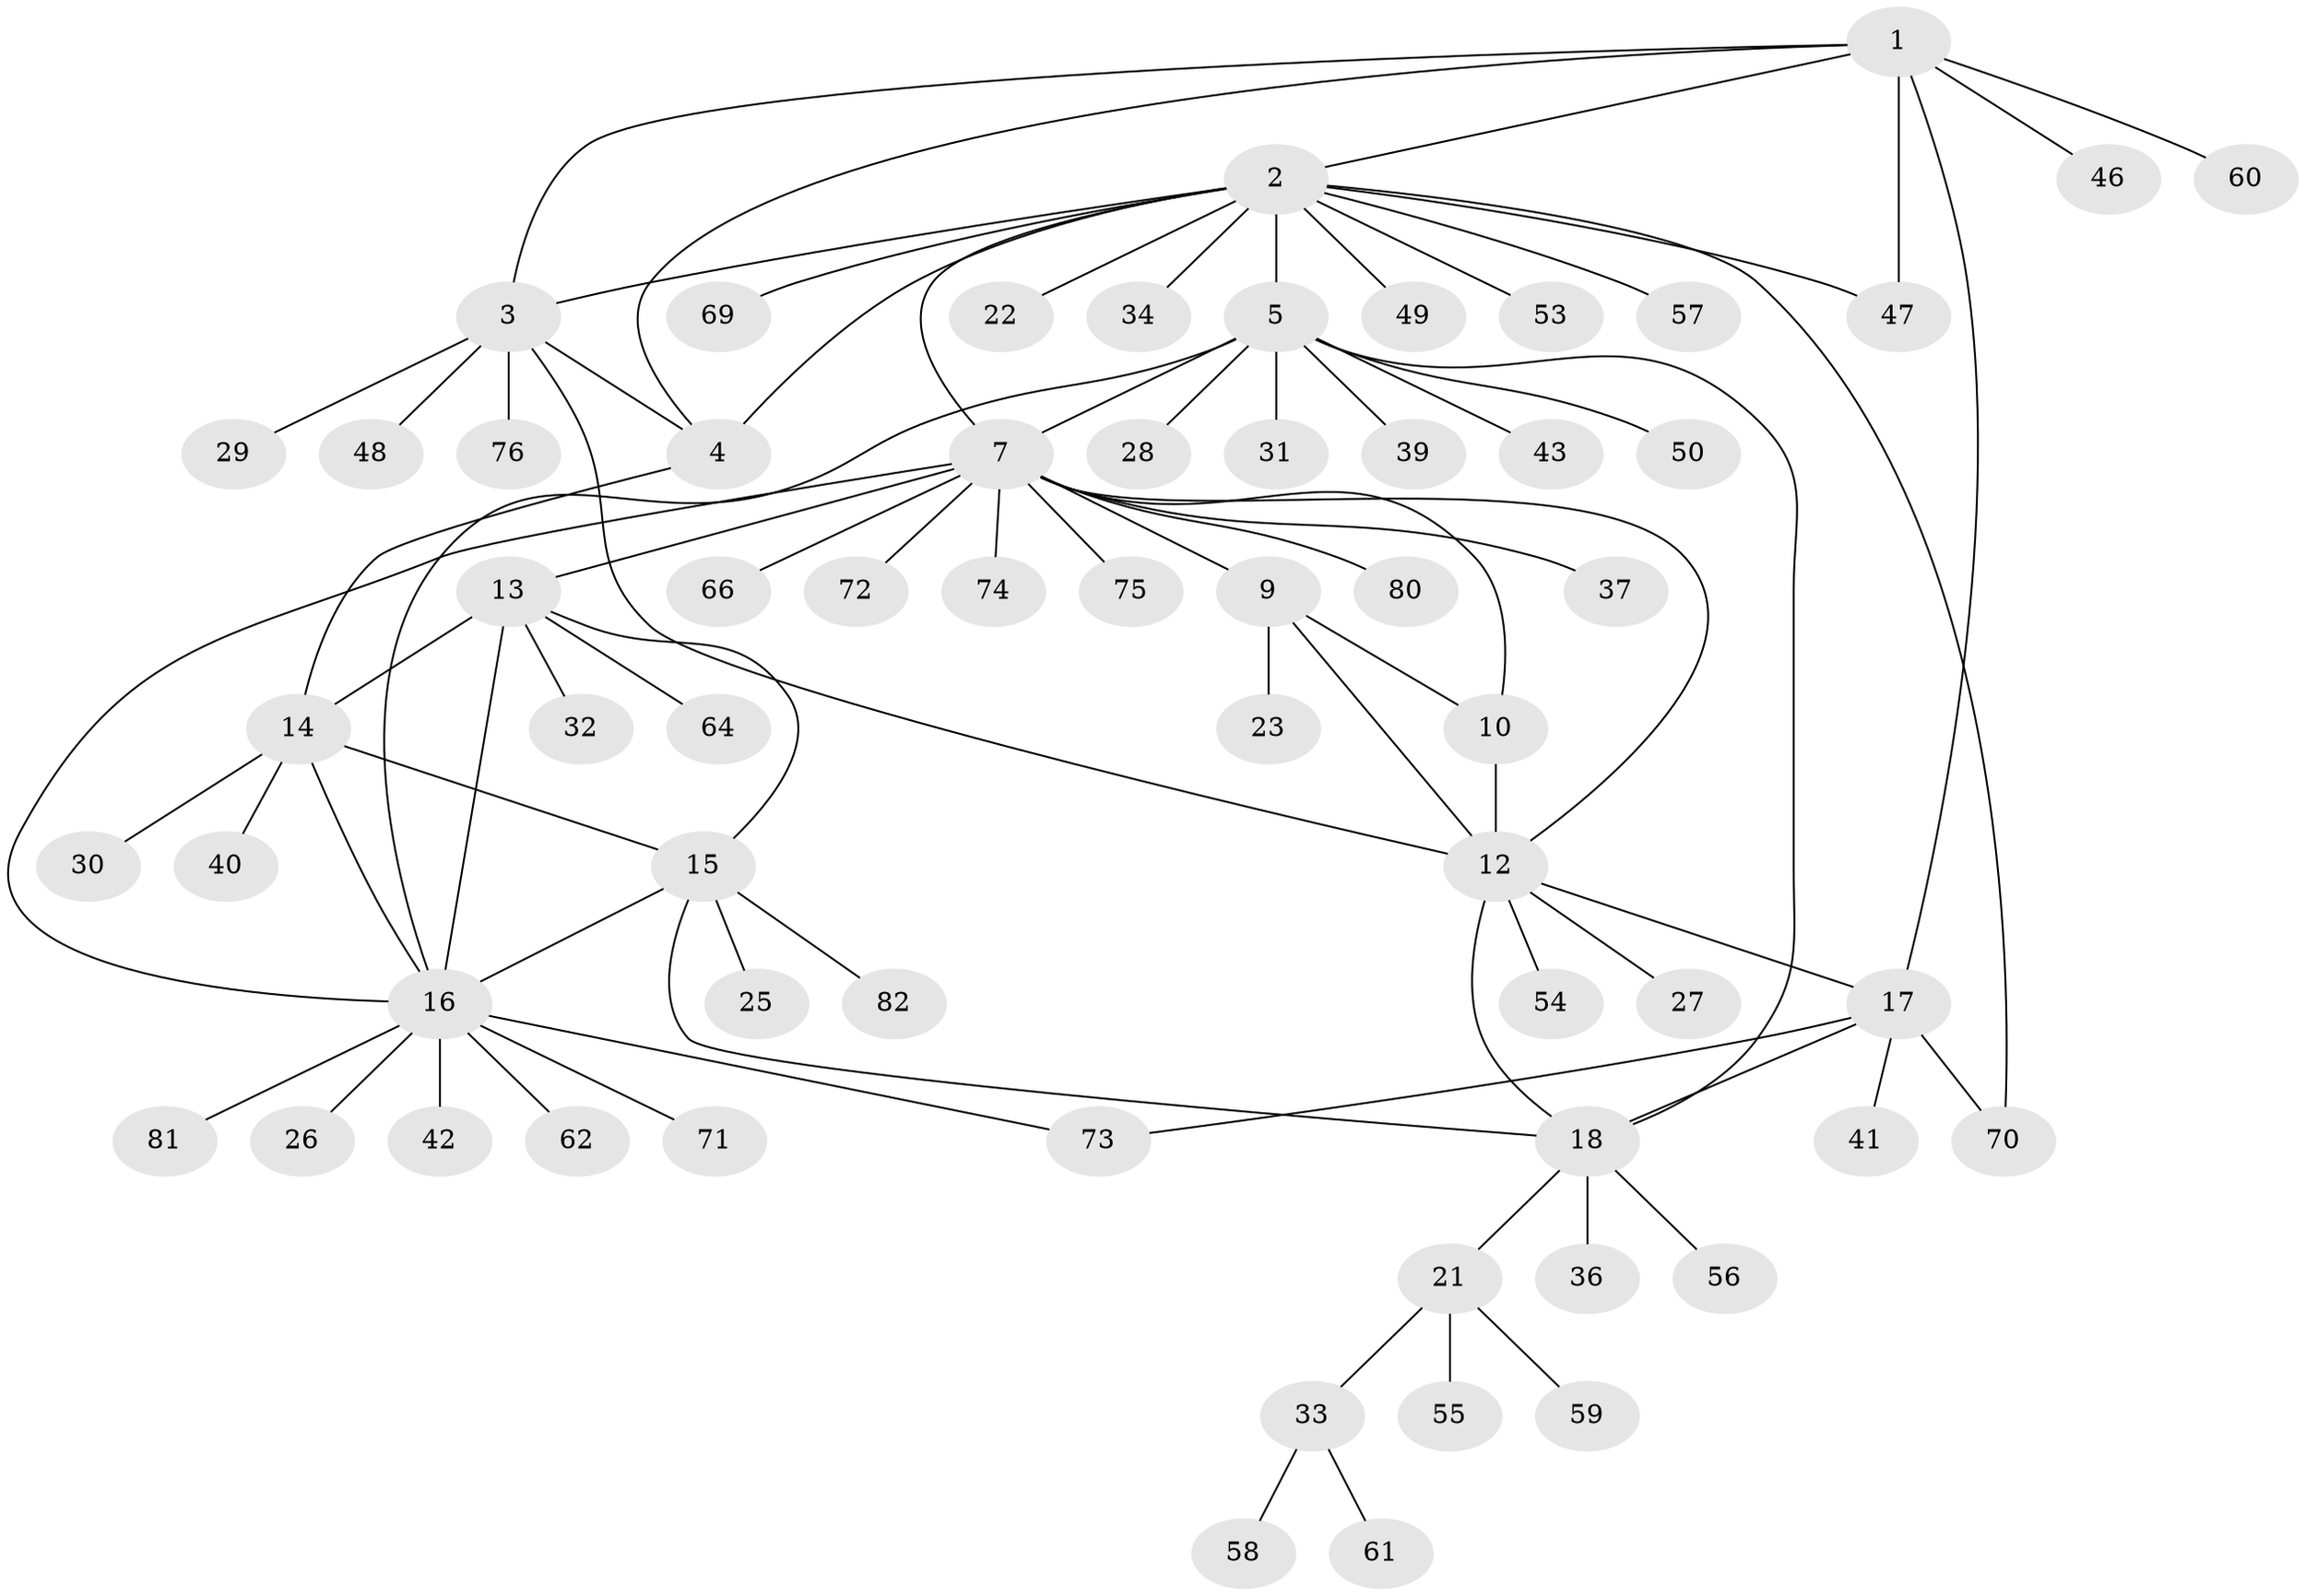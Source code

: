 // Generated by graph-tools (version 1.1) at 2025/24/03/03/25 07:24:17]
// undirected, 63 vertices, 83 edges
graph export_dot {
graph [start="1"]
  node [color=gray90,style=filled];
  1 [super="+79"];
  2 [super="+6"];
  3 [super="+24"];
  4;
  5 [super="+8"];
  7 [super="+11"];
  9 [super="+45"];
  10 [super="+44"];
  12 [super="+19"];
  13 [super="+38"];
  14 [super="+68"];
  15 [super="+51"];
  16 [super="+35"];
  17 [super="+63"];
  18 [super="+20"];
  21 [super="+52"];
  22;
  23;
  25;
  26;
  27;
  28;
  29;
  30;
  31 [super="+65"];
  32;
  33;
  34;
  36;
  37;
  39;
  40;
  41;
  42;
  43;
  46;
  47;
  48 [super="+78"];
  49;
  50;
  53;
  54;
  55;
  56;
  57;
  58 [super="+67"];
  59;
  60;
  61 [super="+77"];
  62;
  64;
  66;
  69;
  70;
  71;
  72;
  73;
  74;
  75;
  76;
  80;
  81;
  82;
  1 -- 2;
  1 -- 3;
  1 -- 4;
  1 -- 17;
  1 -- 46;
  1 -- 47;
  1 -- 60;
  2 -- 3;
  2 -- 4;
  2 -- 53;
  2 -- 34;
  2 -- 5 [weight=2];
  2 -- 69;
  2 -- 70;
  2 -- 7;
  2 -- 47;
  2 -- 49;
  2 -- 22;
  2 -- 57;
  3 -- 4;
  3 -- 12;
  3 -- 29;
  3 -- 48;
  3 -- 76;
  4 -- 14;
  5 -- 7 [weight=2];
  5 -- 31;
  5 -- 50;
  5 -- 39;
  5 -- 43;
  5 -- 28;
  5 -- 16;
  5 -- 18;
  7 -- 16;
  7 -- 37;
  7 -- 75;
  7 -- 66;
  7 -- 72;
  7 -- 9;
  7 -- 10;
  7 -- 74;
  7 -- 12;
  7 -- 13;
  7 -- 80;
  9 -- 10;
  9 -- 12;
  9 -- 23;
  10 -- 12;
  12 -- 17;
  12 -- 18 [weight=2];
  12 -- 54;
  12 -- 27;
  13 -- 14;
  13 -- 15;
  13 -- 16;
  13 -- 32;
  13 -- 64;
  14 -- 15;
  14 -- 16;
  14 -- 30;
  14 -- 40;
  15 -- 16;
  15 -- 18;
  15 -- 25;
  15 -- 82;
  16 -- 26;
  16 -- 42;
  16 -- 73;
  16 -- 81;
  16 -- 62;
  16 -- 71;
  17 -- 18 [weight=2];
  17 -- 41;
  17 -- 70;
  17 -- 73;
  18 -- 21;
  18 -- 36;
  18 -- 56;
  21 -- 33;
  21 -- 55;
  21 -- 59;
  33 -- 58;
  33 -- 61;
}
